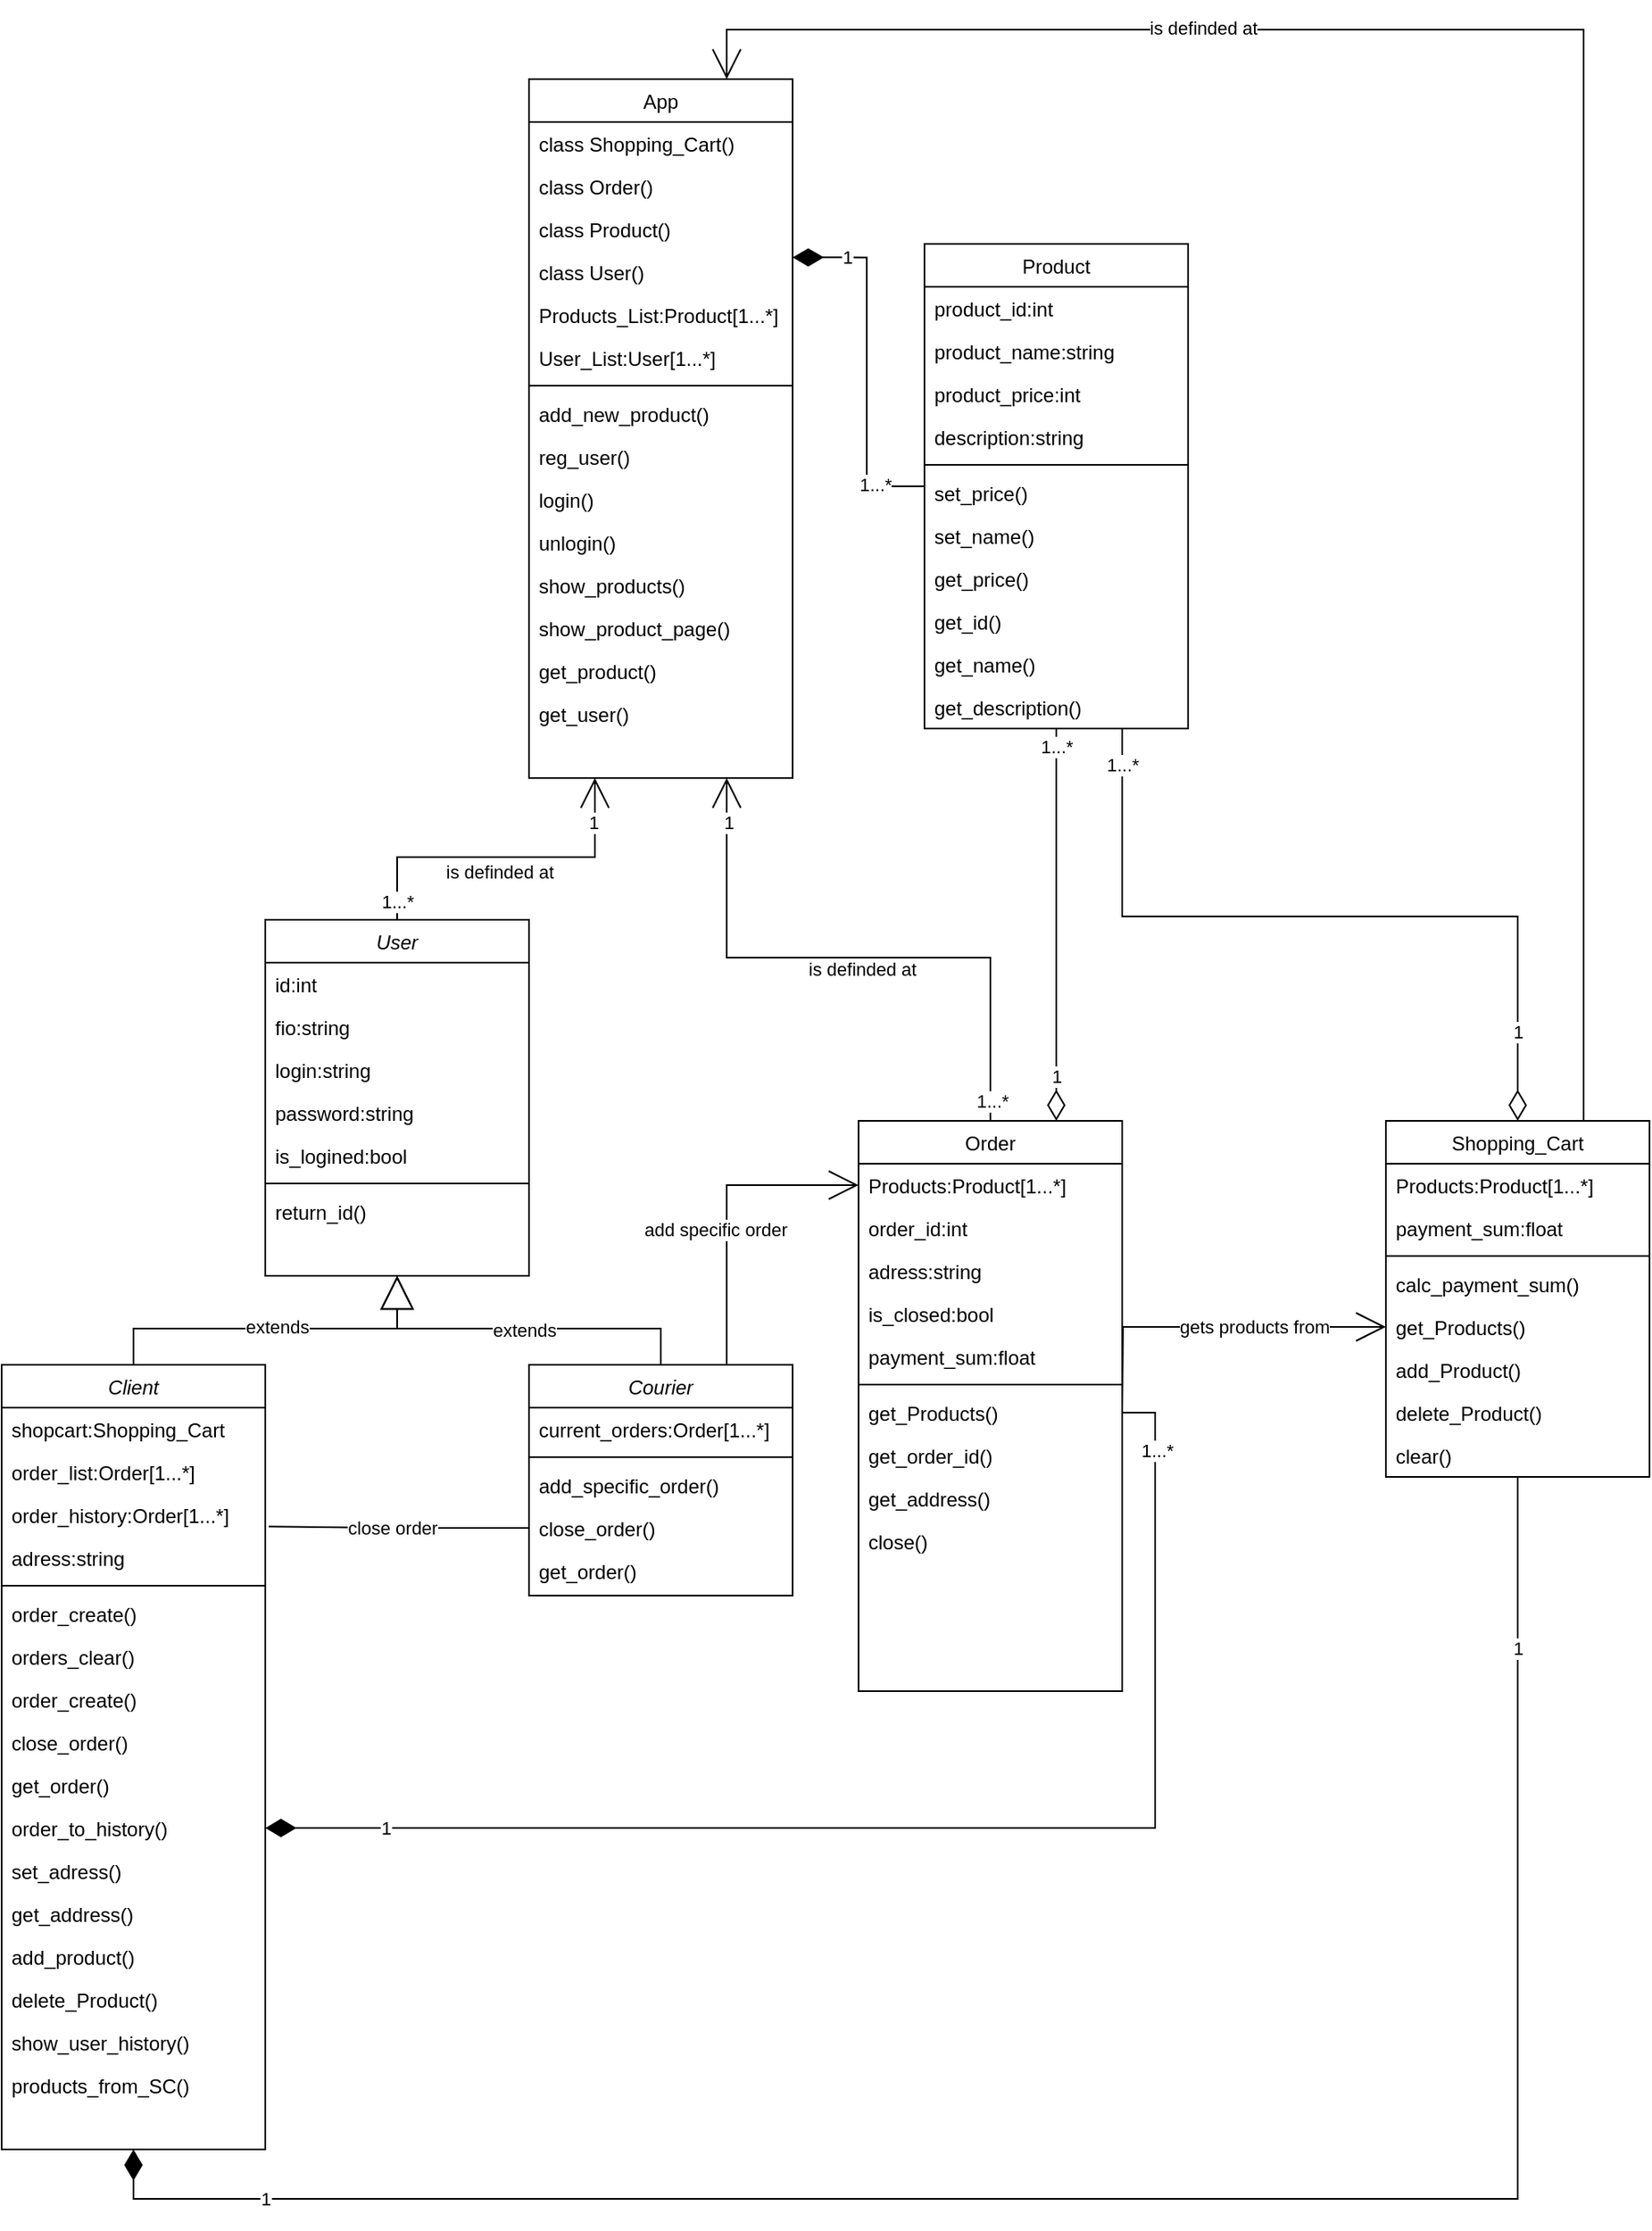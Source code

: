 <mxfile version="22.0.4" type="github">
  <diagram id="C5RBs43oDa-KdzZeNtuy" name="Page-1">
    <mxGraphModel dx="2261" dy="1927" grid="1" gridSize="10" guides="1" tooltips="1" connect="1" arrows="1" fold="1" page="1" pageScale="1" pageWidth="827" pageHeight="1169" math="0" shadow="0">
      <root>
        <mxCell id="WIyWlLk6GJQsqaUBKTNV-0" />
        <mxCell id="WIyWlLk6GJQsqaUBKTNV-1" parent="WIyWlLk6GJQsqaUBKTNV-0" />
        <mxCell id="B8_ikGDVAbb1fkvd0sHW-10" style="edgeStyle=orthogonalEdgeStyle;rounded=0;orthogonalLoop=1;jettySize=auto;html=1;exitX=0.5;exitY=0;exitDx=0;exitDy=0;entryX=0.25;entryY=1;entryDx=0;entryDy=0;endArrow=open;endFill=0;endSize=16;" parent="WIyWlLk6GJQsqaUBKTNV-1" source="zkfFHV4jXpPFQw0GAbJ--0" target="zkfFHV4jXpPFQw0GAbJ--17" edge="1">
          <mxGeometry relative="1" as="geometry" />
        </mxCell>
        <mxCell id="B8_ikGDVAbb1fkvd0sHW-15" value="1" style="edgeLabel;html=1;align=center;verticalAlign=middle;resizable=0;points=[];" parent="B8_ikGDVAbb1fkvd0sHW-10" vertex="1" connectable="0">
          <mxGeometry x="0.925" y="1" relative="1" as="geometry">
            <mxPoint y="19" as="offset" />
          </mxGeometry>
        </mxCell>
        <mxCell id="B8_ikGDVAbb1fkvd0sHW-17" value="1...*" style="edgeLabel;html=1;align=center;verticalAlign=middle;resizable=0;points=[];" parent="B8_ikGDVAbb1fkvd0sHW-10" vertex="1" connectable="0">
          <mxGeometry x="-0.893" relative="1" as="geometry">
            <mxPoint as="offset" />
          </mxGeometry>
        </mxCell>
        <mxCell id="zkfFHV4jXpPFQw0GAbJ--0" value="User" style="swimlane;fontStyle=2;align=center;verticalAlign=top;childLayout=stackLayout;horizontal=1;startSize=26;horizontalStack=0;resizeParent=1;resizeLast=0;collapsible=1;marginBottom=0;rounded=0;shadow=0;strokeWidth=1;" parent="WIyWlLk6GJQsqaUBKTNV-1" vertex="1">
          <mxGeometry x="120" y="120" width="160" height="216" as="geometry">
            <mxRectangle x="230" y="140" width="160" height="26" as="alternateBounds" />
          </mxGeometry>
        </mxCell>
        <mxCell id="zkfFHV4jXpPFQw0GAbJ--2" value="id:int" style="text;align=left;verticalAlign=top;spacingLeft=4;spacingRight=4;overflow=hidden;rotatable=0;points=[[0,0.5],[1,0.5]];portConstraint=eastwest;rounded=0;shadow=0;html=0;" parent="zkfFHV4jXpPFQw0GAbJ--0" vertex="1">
          <mxGeometry y="26" width="160" height="26" as="geometry" />
        </mxCell>
        <mxCell id="B8_ikGDVAbb1fkvd0sHW-63" value="fio:string" style="text;align=left;verticalAlign=top;spacingLeft=4;spacingRight=4;overflow=hidden;rotatable=0;points=[[0,0.5],[1,0.5]];portConstraint=eastwest;rounded=0;shadow=0;html=0;" parent="zkfFHV4jXpPFQw0GAbJ--0" vertex="1">
          <mxGeometry y="52" width="160" height="26" as="geometry" />
        </mxCell>
        <mxCell id="B8_ikGDVAbb1fkvd0sHW-65" value="login:string" style="text;align=left;verticalAlign=top;spacingLeft=4;spacingRight=4;overflow=hidden;rotatable=0;points=[[0,0.5],[1,0.5]];portConstraint=eastwest;rounded=0;shadow=0;html=0;" parent="zkfFHV4jXpPFQw0GAbJ--0" vertex="1">
          <mxGeometry y="78" width="160" height="26" as="geometry" />
        </mxCell>
        <mxCell id="B8_ikGDVAbb1fkvd0sHW-64" value="password:string" style="text;align=left;verticalAlign=top;spacingLeft=4;spacingRight=4;overflow=hidden;rotatable=0;points=[[0,0.5],[1,0.5]];portConstraint=eastwest;rounded=0;shadow=0;html=0;" parent="zkfFHV4jXpPFQw0GAbJ--0" vertex="1">
          <mxGeometry y="104" width="160" height="26" as="geometry" />
        </mxCell>
        <mxCell id="B8_ikGDVAbb1fkvd0sHW-66" value="is_logined:bool" style="text;align=left;verticalAlign=top;spacingLeft=4;spacingRight=4;overflow=hidden;rotatable=0;points=[[0,0.5],[1,0.5]];portConstraint=eastwest;rounded=0;shadow=0;html=0;" parent="zkfFHV4jXpPFQw0GAbJ--0" vertex="1">
          <mxGeometry y="130" width="160" height="26" as="geometry" />
        </mxCell>
        <mxCell id="zkfFHV4jXpPFQw0GAbJ--4" value="" style="line;html=1;strokeWidth=1;align=left;verticalAlign=middle;spacingTop=-1;spacingLeft=3;spacingRight=3;rotatable=0;labelPosition=right;points=[];portConstraint=eastwest;" parent="zkfFHV4jXpPFQw0GAbJ--0" vertex="1">
          <mxGeometry y="156" width="160" height="8" as="geometry" />
        </mxCell>
        <mxCell id="zkfFHV4jXpPFQw0GAbJ--5" value="return_id()" style="text;align=left;verticalAlign=top;spacingLeft=4;spacingRight=4;overflow=hidden;rotatable=0;points=[[0,0.5],[1,0.5]];portConstraint=eastwest;" parent="zkfFHV4jXpPFQw0GAbJ--0" vertex="1">
          <mxGeometry y="164" width="160" height="26" as="geometry" />
        </mxCell>
        <mxCell id="zkfFHV4jXpPFQw0GAbJ--17" value="App" style="swimlane;fontStyle=0;align=center;verticalAlign=top;childLayout=stackLayout;horizontal=1;startSize=26;horizontalStack=0;resizeParent=1;resizeLast=0;collapsible=1;marginBottom=0;rounded=0;shadow=0;strokeWidth=1;" parent="WIyWlLk6GJQsqaUBKTNV-1" vertex="1">
          <mxGeometry x="280" y="-390" width="160" height="424" as="geometry">
            <mxRectangle x="550" y="140" width="160" height="26" as="alternateBounds" />
          </mxGeometry>
        </mxCell>
        <mxCell id="B8_ikGDVAbb1fkvd0sHW-5" value="class Shopping_Cart()" style="text;align=left;verticalAlign=top;spacingLeft=4;spacingRight=4;overflow=hidden;rotatable=0;points=[[0,0.5],[1,0.5]];portConstraint=eastwest;" parent="zkfFHV4jXpPFQw0GAbJ--17" vertex="1">
          <mxGeometry y="26" width="160" height="26" as="geometry" />
        </mxCell>
        <mxCell id="zkfFHV4jXpPFQw0GAbJ--22" value="class Order()" style="text;align=left;verticalAlign=top;spacingLeft=4;spacingRight=4;overflow=hidden;rotatable=0;points=[[0,0.5],[1,0.5]];portConstraint=eastwest;rounded=0;shadow=0;html=0;" parent="zkfFHV4jXpPFQw0GAbJ--17" vertex="1">
          <mxGeometry y="52" width="160" height="26" as="geometry" />
        </mxCell>
        <mxCell id="B8_ikGDVAbb1fkvd0sHW-7" value="class Product()" style="text;align=left;verticalAlign=top;spacingLeft=4;spacingRight=4;overflow=hidden;rotatable=0;points=[[0,0.5],[1,0.5]];portConstraint=eastwest;rounded=0;shadow=0;html=0;" parent="zkfFHV4jXpPFQw0GAbJ--17" vertex="1">
          <mxGeometry y="78" width="160" height="26" as="geometry" />
        </mxCell>
        <mxCell id="B8_ikGDVAbb1fkvd0sHW-8" value="class User()" style="text;align=left;verticalAlign=top;spacingLeft=4;spacingRight=4;overflow=hidden;rotatable=0;points=[[0,0.5],[1,0.5]];portConstraint=eastwest;rounded=0;shadow=0;html=0;" parent="zkfFHV4jXpPFQw0GAbJ--17" vertex="1">
          <mxGeometry y="104" width="160" height="26" as="geometry" />
        </mxCell>
        <mxCell id="B8_ikGDVAbb1fkvd0sHW-28" value="Products_List:Product[1...*]" style="text;align=left;verticalAlign=top;spacingLeft=4;spacingRight=4;overflow=hidden;rotatable=0;points=[[0,0.5],[1,0.5]];portConstraint=eastwest;rounded=0;shadow=0;html=0;" parent="zkfFHV4jXpPFQw0GAbJ--17" vertex="1">
          <mxGeometry y="130" width="160" height="26" as="geometry" />
        </mxCell>
        <mxCell id="B8_ikGDVAbb1fkvd0sHW-31" value="User_List:User[1...*]" style="text;align=left;verticalAlign=top;spacingLeft=4;spacingRight=4;overflow=hidden;rotatable=0;points=[[0,0.5],[1,0.5]];portConstraint=eastwest;rounded=0;shadow=0;html=0;" parent="zkfFHV4jXpPFQw0GAbJ--17" vertex="1">
          <mxGeometry y="156" width="160" height="26" as="geometry" />
        </mxCell>
        <mxCell id="zkfFHV4jXpPFQw0GAbJ--23" value="" style="line;html=1;strokeWidth=1;align=left;verticalAlign=middle;spacingTop=-1;spacingLeft=3;spacingRight=3;rotatable=0;labelPosition=right;points=[];portConstraint=eastwest;" parent="zkfFHV4jXpPFQw0GAbJ--17" vertex="1">
          <mxGeometry y="182" width="160" height="8" as="geometry" />
        </mxCell>
        <mxCell id="zkfFHV4jXpPFQw0GAbJ--24" value="add_new_product()" style="text;align=left;verticalAlign=top;spacingLeft=4;spacingRight=4;overflow=hidden;rotatable=0;points=[[0,0.5],[1,0.5]];portConstraint=eastwest;" parent="zkfFHV4jXpPFQw0GAbJ--17" vertex="1">
          <mxGeometry y="190" width="160" height="26" as="geometry" />
        </mxCell>
        <mxCell id="B8_ikGDVAbb1fkvd0sHW-86" value="reg_user()" style="text;align=left;verticalAlign=top;spacingLeft=4;spacingRight=4;overflow=hidden;rotatable=0;points=[[0,0.5],[1,0.5]];portConstraint=eastwest;" parent="zkfFHV4jXpPFQw0GAbJ--17" vertex="1">
          <mxGeometry y="216" width="160" height="26" as="geometry" />
        </mxCell>
        <mxCell id="B8_ikGDVAbb1fkvd0sHW-78" value="login()" style="text;align=left;verticalAlign=top;spacingLeft=4;spacingRight=4;overflow=hidden;rotatable=0;points=[[0,0.5],[1,0.5]];portConstraint=eastwest;" parent="zkfFHV4jXpPFQw0GAbJ--17" vertex="1">
          <mxGeometry y="242" width="160" height="26" as="geometry" />
        </mxCell>
        <mxCell id="3c8CafPtWmcre8WRal2y-1" value="unlogin()" style="text;align=left;verticalAlign=top;spacingLeft=4;spacingRight=4;overflow=hidden;rotatable=0;points=[[0,0.5],[1,0.5]];portConstraint=eastwest;" vertex="1" parent="zkfFHV4jXpPFQw0GAbJ--17">
          <mxGeometry y="268" width="160" height="26" as="geometry" />
        </mxCell>
        <mxCell id="B8_ikGDVAbb1fkvd0sHW-79" value="show_products()" style="text;align=left;verticalAlign=top;spacingLeft=4;spacingRight=4;overflow=hidden;rotatable=0;points=[[0,0.5],[1,0.5]];portConstraint=eastwest;" parent="zkfFHV4jXpPFQw0GAbJ--17" vertex="1">
          <mxGeometry y="294" width="160" height="26" as="geometry" />
        </mxCell>
        <mxCell id="3c8CafPtWmcre8WRal2y-2" value="show_product_page()" style="text;align=left;verticalAlign=top;spacingLeft=4;spacingRight=4;overflow=hidden;rotatable=0;points=[[0,0.5],[1,0.5]];portConstraint=eastwest;" vertex="1" parent="zkfFHV4jXpPFQw0GAbJ--17">
          <mxGeometry y="320" width="160" height="26" as="geometry" />
        </mxCell>
        <mxCell id="OMT4Jzc-BV6IobhORvSo-9" value="get_product()" style="text;align=left;verticalAlign=top;spacingLeft=4;spacingRight=4;overflow=hidden;rotatable=0;points=[[0,0.5],[1,0.5]];portConstraint=eastwest;" parent="zkfFHV4jXpPFQw0GAbJ--17" vertex="1">
          <mxGeometry y="346" width="160" height="26" as="geometry" />
        </mxCell>
        <mxCell id="B8_ikGDVAbb1fkvd0sHW-89" value="get_user()" style="text;align=left;verticalAlign=top;spacingLeft=4;spacingRight=4;overflow=hidden;rotatable=0;points=[[0,0.5],[1,0.5]];portConstraint=eastwest;" parent="zkfFHV4jXpPFQw0GAbJ--17" vertex="1">
          <mxGeometry y="372" width="160" height="26" as="geometry" />
        </mxCell>
        <mxCell id="B8_ikGDVAbb1fkvd0sHW-0" style="edgeStyle=orthogonalEdgeStyle;rounded=0;orthogonalLoop=1;jettySize=auto;html=1;exitX=0.5;exitY=0;exitDx=0;exitDy=0;entryX=0.5;entryY=1;entryDx=0;entryDy=0;endArrow=block;endFill=0;endSize=18;" parent="WIyWlLk6GJQsqaUBKTNV-1" source="Hy8D1FEmnAMoE5ZinH2g-0" target="zkfFHV4jXpPFQw0GAbJ--0" edge="1">
          <mxGeometry relative="1" as="geometry" />
        </mxCell>
        <mxCell id="B8_ikGDVAbb1fkvd0sHW-2" value="extends" style="edgeLabel;html=1;align=center;verticalAlign=middle;resizable=0;points=[];" parent="B8_ikGDVAbb1fkvd0sHW-0" vertex="1" connectable="0">
          <mxGeometry x="0.018" y="1" relative="1" as="geometry">
            <mxPoint as="offset" />
          </mxGeometry>
        </mxCell>
        <mxCell id="Hy8D1FEmnAMoE5ZinH2g-0" value="Client" style="swimlane;fontStyle=2;align=center;verticalAlign=top;childLayout=stackLayout;horizontal=1;startSize=26;horizontalStack=0;resizeParent=1;resizeLast=0;collapsible=1;marginBottom=0;rounded=0;shadow=0;strokeWidth=1;" parent="WIyWlLk6GJQsqaUBKTNV-1" vertex="1">
          <mxGeometry x="-40" y="390" width="160" height="476" as="geometry">
            <mxRectangle x="230" y="140" width="160" height="26" as="alternateBounds" />
          </mxGeometry>
        </mxCell>
        <mxCell id="B8_ikGDVAbb1fkvd0sHW-6" value="shopcart:Shopping_Cart" style="text;align=left;verticalAlign=top;spacingLeft=4;spacingRight=4;overflow=hidden;rotatable=0;points=[[0,0.5],[1,0.5]];portConstraint=eastwest;" parent="Hy8D1FEmnAMoE5ZinH2g-0" vertex="1">
          <mxGeometry y="26" width="160" height="26" as="geometry" />
        </mxCell>
        <mxCell id="B8_ikGDVAbb1fkvd0sHW-13" value="order_list:Order[1...*]" style="text;align=left;verticalAlign=top;spacingLeft=4;spacingRight=4;overflow=hidden;rotatable=0;points=[[0,0.5],[1,0.5]];portConstraint=eastwest;rounded=0;shadow=0;html=0;" parent="Hy8D1FEmnAMoE5ZinH2g-0" vertex="1">
          <mxGeometry y="52" width="160" height="26" as="geometry" />
        </mxCell>
        <mxCell id="B8_ikGDVAbb1fkvd0sHW-75" value="order_history:Order[1...*]" style="text;align=left;verticalAlign=top;spacingLeft=4;spacingRight=4;overflow=hidden;rotatable=0;points=[[0,0.5],[1,0.5]];portConstraint=eastwest;rounded=0;shadow=0;html=0;" parent="Hy8D1FEmnAMoE5ZinH2g-0" vertex="1">
          <mxGeometry y="78" width="160" height="26" as="geometry" />
        </mxCell>
        <mxCell id="B8_ikGDVAbb1fkvd0sHW-91" value="adress:string" style="text;align=left;verticalAlign=top;spacingLeft=4;spacingRight=4;overflow=hidden;rotatable=0;points=[[0,0.5],[1,0.5]];portConstraint=eastwest;rounded=0;shadow=0;html=0;" parent="Hy8D1FEmnAMoE5ZinH2g-0" vertex="1">
          <mxGeometry y="104" width="160" height="26" as="geometry" />
        </mxCell>
        <mxCell id="Hy8D1FEmnAMoE5ZinH2g-2" value="" style="line;html=1;strokeWidth=1;align=left;verticalAlign=middle;spacingTop=-1;spacingLeft=3;spacingRight=3;rotatable=0;labelPosition=right;points=[];portConstraint=eastwest;" parent="Hy8D1FEmnAMoE5ZinH2g-0" vertex="1">
          <mxGeometry y="130" width="160" height="8" as="geometry" />
        </mxCell>
        <mxCell id="B8_ikGDVAbb1fkvd0sHW-56" value="order_create()" style="text;align=left;verticalAlign=top;spacingLeft=4;spacingRight=4;overflow=hidden;rotatable=0;points=[[0,0.5],[1,0.5]];portConstraint=eastwest;" parent="Hy8D1FEmnAMoE5ZinH2g-0" vertex="1">
          <mxGeometry y="138" width="160" height="26" as="geometry" />
        </mxCell>
        <mxCell id="B8_ikGDVAbb1fkvd0sHW-55" value="orders_clear()" style="text;align=left;verticalAlign=top;spacingLeft=4;spacingRight=4;overflow=hidden;rotatable=0;points=[[0,0.5],[1,0.5]];portConstraint=eastwest;" parent="Hy8D1FEmnAMoE5ZinH2g-0" vertex="1">
          <mxGeometry y="164" width="160" height="26" as="geometry" />
        </mxCell>
        <mxCell id="B8_ikGDVAbb1fkvd0sHW-61" value="order_create()" style="text;align=left;verticalAlign=top;spacingLeft=4;spacingRight=4;overflow=hidden;rotatable=0;points=[[0,0.5],[1,0.5]];portConstraint=eastwest;" parent="Hy8D1FEmnAMoE5ZinH2g-0" vertex="1">
          <mxGeometry y="190" width="160" height="26" as="geometry" />
        </mxCell>
        <mxCell id="OMT4Jzc-BV6IobhORvSo-0" value="close_order()" style="text;align=left;verticalAlign=top;spacingLeft=4;spacingRight=4;overflow=hidden;rotatable=0;points=[[0,0.5],[1,0.5]];portConstraint=eastwest;" parent="Hy8D1FEmnAMoE5ZinH2g-0" vertex="1">
          <mxGeometry y="216" width="160" height="26" as="geometry" />
        </mxCell>
        <mxCell id="OMT4Jzc-BV6IobhORvSo-5" value="get_order()" style="text;align=left;verticalAlign=top;spacingLeft=4;spacingRight=4;overflow=hidden;rotatable=0;points=[[0,0.5],[1,0.5]];portConstraint=eastwest;" parent="Hy8D1FEmnAMoE5ZinH2g-0" vertex="1">
          <mxGeometry y="242" width="160" height="26" as="geometry" />
        </mxCell>
        <mxCell id="B8_ikGDVAbb1fkvd0sHW-76" value="order_to_history()" style="text;align=left;verticalAlign=top;spacingLeft=4;spacingRight=4;overflow=hidden;rotatable=0;points=[[0,0.5],[1,0.5]];portConstraint=eastwest;" parent="Hy8D1FEmnAMoE5ZinH2g-0" vertex="1">
          <mxGeometry y="268" width="160" height="26" as="geometry" />
        </mxCell>
        <mxCell id="B8_ikGDVAbb1fkvd0sHW-92" value="set_adress()" style="text;align=left;verticalAlign=top;spacingLeft=4;spacingRight=4;overflow=hidden;rotatable=0;points=[[0,0.5],[1,0.5]];portConstraint=eastwest;rounded=0;shadow=0;html=0;" parent="Hy8D1FEmnAMoE5ZinH2g-0" vertex="1">
          <mxGeometry y="294" width="160" height="26" as="geometry" />
        </mxCell>
        <mxCell id="B8_ikGDVAbb1fkvd0sHW-93" value="get_address()" style="text;align=left;verticalAlign=top;spacingLeft=4;spacingRight=4;overflow=hidden;rotatable=0;points=[[0,0.5],[1,0.5]];portConstraint=eastwest;" parent="Hy8D1FEmnAMoE5ZinH2g-0" vertex="1">
          <mxGeometry y="320" width="160" height="26" as="geometry" />
        </mxCell>
        <mxCell id="OMT4Jzc-BV6IobhORvSo-12" value="add_product()" style="text;align=left;verticalAlign=top;spacingLeft=4;spacingRight=4;overflow=hidden;rotatable=0;points=[[0,0.5],[1,0.5]];portConstraint=eastwest;" parent="Hy8D1FEmnAMoE5ZinH2g-0" vertex="1">
          <mxGeometry y="346" width="160" height="26" as="geometry" />
        </mxCell>
        <mxCell id="OMT4Jzc-BV6IobhORvSo-21" value="delete_Product()" style="text;align=left;verticalAlign=top;spacingLeft=4;spacingRight=4;overflow=hidden;rotatable=0;points=[[0,0.5],[1,0.5]];portConstraint=eastwest;" parent="Hy8D1FEmnAMoE5ZinH2g-0" vertex="1">
          <mxGeometry y="372" width="160" height="26" as="geometry" />
        </mxCell>
        <mxCell id="B8_ikGDVAbb1fkvd0sHW-88" value="show_user_history()" style="text;align=left;verticalAlign=top;spacingLeft=4;spacingRight=4;overflow=hidden;rotatable=0;points=[[0,0.5],[1,0.5]];portConstraint=eastwest;" parent="Hy8D1FEmnAMoE5ZinH2g-0" vertex="1">
          <mxGeometry y="398" width="160" height="26" as="geometry" />
        </mxCell>
        <mxCell id="OMT4Jzc-BV6IobhORvSo-14" value="products_from_SC()" style="text;align=left;verticalAlign=top;spacingLeft=4;spacingRight=4;overflow=hidden;rotatable=0;points=[[0,0.5],[1,0.5]];portConstraint=eastwest;" parent="Hy8D1FEmnAMoE5ZinH2g-0" vertex="1">
          <mxGeometry y="424" width="160" height="26" as="geometry" />
        </mxCell>
        <mxCell id="B8_ikGDVAbb1fkvd0sHW-1" style="edgeStyle=orthogonalEdgeStyle;rounded=0;orthogonalLoop=1;jettySize=auto;html=1;exitX=0.5;exitY=0;exitDx=0;exitDy=0;entryX=0.5;entryY=1;entryDx=0;entryDy=0;endArrow=block;endFill=0;endSize=18;" parent="WIyWlLk6GJQsqaUBKTNV-1" source="Hy8D1FEmnAMoE5ZinH2g-4" target="zkfFHV4jXpPFQw0GAbJ--0" edge="1">
          <mxGeometry relative="1" as="geometry" />
        </mxCell>
        <mxCell id="B8_ikGDVAbb1fkvd0sHW-84" style="edgeStyle=orthogonalEdgeStyle;rounded=0;orthogonalLoop=1;jettySize=auto;html=1;exitX=0.75;exitY=0;exitDx=0;exitDy=0;entryX=0;entryY=0.5;entryDx=0;entryDy=0;endArrow=open;endFill=0;endSize=16;" parent="WIyWlLk6GJQsqaUBKTNV-1" source="Hy8D1FEmnAMoE5ZinH2g-4" target="B8_ikGDVAbb1fkvd0sHW-32" edge="1">
          <mxGeometry relative="1" as="geometry" />
        </mxCell>
        <mxCell id="B8_ikGDVAbb1fkvd0sHW-85" value="add specific order" style="edgeLabel;html=1;align=center;verticalAlign=middle;resizable=0;points=[];" parent="B8_ikGDVAbb1fkvd0sHW-84" vertex="1" connectable="0">
          <mxGeometry x="0.119" y="-3" relative="1" as="geometry">
            <mxPoint x="-10" y="23" as="offset" />
          </mxGeometry>
        </mxCell>
        <mxCell id="Hy8D1FEmnAMoE5ZinH2g-4" value="Courier" style="swimlane;fontStyle=2;align=center;verticalAlign=top;childLayout=stackLayout;horizontal=1;startSize=26;horizontalStack=0;resizeParent=1;resizeLast=0;collapsible=1;marginBottom=0;rounded=0;shadow=0;strokeWidth=1;" parent="WIyWlLk6GJQsqaUBKTNV-1" vertex="1">
          <mxGeometry x="280" y="390" width="160" height="140" as="geometry">
            <mxRectangle x="230" y="140" width="160" height="26" as="alternateBounds" />
          </mxGeometry>
        </mxCell>
        <mxCell id="B8_ikGDVAbb1fkvd0sHW-59" value="current_orders:Order[1...*]" style="text;align=left;verticalAlign=top;spacingLeft=4;spacingRight=4;overflow=hidden;rotatable=0;points=[[0,0.5],[1,0.5]];portConstraint=eastwest;rounded=0;shadow=0;html=0;" parent="Hy8D1FEmnAMoE5ZinH2g-4" vertex="1">
          <mxGeometry y="26" width="160" height="26" as="geometry" />
        </mxCell>
        <mxCell id="Hy8D1FEmnAMoE5ZinH2g-6" value="" style="line;html=1;strokeWidth=1;align=left;verticalAlign=middle;spacingTop=-1;spacingLeft=3;spacingRight=3;rotatable=0;labelPosition=right;points=[];portConstraint=eastwest;" parent="Hy8D1FEmnAMoE5ZinH2g-4" vertex="1">
          <mxGeometry y="52" width="160" height="8" as="geometry" />
        </mxCell>
        <mxCell id="B8_ikGDVAbb1fkvd0sHW-58" value="add_specific_order()" style="text;align=left;verticalAlign=top;spacingLeft=4;spacingRight=4;overflow=hidden;rotatable=0;points=[[0,0.5],[1,0.5]];portConstraint=eastwest;" parent="Hy8D1FEmnAMoE5ZinH2g-4" vertex="1">
          <mxGeometry y="60" width="160" height="26" as="geometry" />
        </mxCell>
        <mxCell id="OMT4Jzc-BV6IobhORvSo-1" value="close_order()" style="text;align=left;verticalAlign=top;spacingLeft=4;spacingRight=4;overflow=hidden;rotatable=0;points=[[0,0.5],[1,0.5]];portConstraint=eastwest;" parent="Hy8D1FEmnAMoE5ZinH2g-4" vertex="1">
          <mxGeometry y="86" width="160" height="26" as="geometry" />
        </mxCell>
        <mxCell id="OMT4Jzc-BV6IobhORvSo-4" value="get_order()" style="text;align=left;verticalAlign=top;spacingLeft=4;spacingRight=4;overflow=hidden;rotatable=0;points=[[0,0.5],[1,0.5]];portConstraint=eastwest;" parent="Hy8D1FEmnAMoE5ZinH2g-4" vertex="1">
          <mxGeometry y="112" width="160" height="26" as="geometry" />
        </mxCell>
        <mxCell id="B8_ikGDVAbb1fkvd0sHW-9" style="edgeStyle=orthogonalEdgeStyle;rounded=0;orthogonalLoop=1;jettySize=auto;html=1;exitX=0.5;exitY=0;exitDx=0;exitDy=0;entryX=0.75;entryY=1;entryDx=0;entryDy=0;endArrow=open;endFill=0;strokeWidth=1;endSize=16;" parent="WIyWlLk6GJQsqaUBKTNV-1" source="Hy8D1FEmnAMoE5ZinH2g-9" target="zkfFHV4jXpPFQw0GAbJ--17" edge="1">
          <mxGeometry relative="1" as="geometry" />
        </mxCell>
        <mxCell id="B8_ikGDVAbb1fkvd0sHW-14" value="1" style="edgeLabel;html=1;align=center;verticalAlign=middle;resizable=0;points=[];" parent="B8_ikGDVAbb1fkvd0sHW-9" vertex="1" connectable="0">
          <mxGeometry x="0.947" y="-1" relative="1" as="geometry">
            <mxPoint y="17" as="offset" />
          </mxGeometry>
        </mxCell>
        <mxCell id="B8_ikGDVAbb1fkvd0sHW-16" value="1...*" style="edgeLabel;html=1;align=center;verticalAlign=middle;resizable=0;points=[];" parent="B8_ikGDVAbb1fkvd0sHW-9" vertex="1" connectable="0">
          <mxGeometry x="-0.934" y="-1" relative="1" as="geometry">
            <mxPoint as="offset" />
          </mxGeometry>
        </mxCell>
        <mxCell id="B8_ikGDVAbb1fkvd0sHW-23" style="edgeStyle=orthogonalEdgeStyle;rounded=0;orthogonalLoop=1;jettySize=auto;html=1;exitX=0.5;exitY=1;exitDx=0;exitDy=0;endArrow=diamondThin;endFill=0;endSize=16;entryX=0.75;entryY=0;entryDx=0;entryDy=0;" parent="WIyWlLk6GJQsqaUBKTNV-1" source="Hy8D1FEmnAMoE5ZinH2g-17" target="Hy8D1FEmnAMoE5ZinH2g-9" edge="1">
          <mxGeometry relative="1" as="geometry">
            <mxPoint x="690" y="180" as="targetPoint" />
          </mxGeometry>
        </mxCell>
        <mxCell id="B8_ikGDVAbb1fkvd0sHW-24" value="1...*" style="edgeLabel;html=1;align=center;verticalAlign=middle;resizable=0;points=[];" parent="B8_ikGDVAbb1fkvd0sHW-23" vertex="1" connectable="0">
          <mxGeometry x="-0.908" relative="1" as="geometry">
            <mxPoint as="offset" />
          </mxGeometry>
        </mxCell>
        <mxCell id="B8_ikGDVAbb1fkvd0sHW-25" value="1" style="edgeLabel;html=1;align=center;verticalAlign=middle;resizable=0;points=[];" parent="B8_ikGDVAbb1fkvd0sHW-23" vertex="1" connectable="0">
          <mxGeometry x="0.771" relative="1" as="geometry">
            <mxPoint as="offset" />
          </mxGeometry>
        </mxCell>
        <mxCell id="Hy8D1FEmnAMoE5ZinH2g-9" value="Order" style="swimlane;fontStyle=0;align=center;verticalAlign=top;childLayout=stackLayout;horizontal=1;startSize=26;horizontalStack=0;resizeParent=1;resizeLast=0;collapsible=1;marginBottom=0;rounded=0;shadow=0;strokeWidth=1;" parent="WIyWlLk6GJQsqaUBKTNV-1" vertex="1">
          <mxGeometry x="480" y="242" width="160" height="346" as="geometry">
            <mxRectangle x="550" y="140" width="160" height="26" as="alternateBounds" />
          </mxGeometry>
        </mxCell>
        <mxCell id="B8_ikGDVAbb1fkvd0sHW-32" value="Products:Product[1...*]" style="text;align=left;verticalAlign=top;spacingLeft=4;spacingRight=4;overflow=hidden;rotatable=0;points=[[0,0.5],[1,0.5]];portConstraint=eastwest;rounded=0;shadow=0;html=0;" parent="Hy8D1FEmnAMoE5ZinH2g-9" vertex="1">
          <mxGeometry y="26" width="160" height="26" as="geometry" />
        </mxCell>
        <mxCell id="Hy8D1FEmnAMoE5ZinH2g-10" value="order_id:int" style="text;align=left;verticalAlign=top;spacingLeft=4;spacingRight=4;overflow=hidden;rotatable=0;points=[[0,0.5],[1,0.5]];portConstraint=eastwest;rounded=0;shadow=0;html=0;" parent="Hy8D1FEmnAMoE5ZinH2g-9" vertex="1">
          <mxGeometry y="52" width="160" height="26" as="geometry" />
        </mxCell>
        <mxCell id="B8_ikGDVAbb1fkvd0sHW-51" value="adress:string" style="text;align=left;verticalAlign=top;spacingLeft=4;spacingRight=4;overflow=hidden;rotatable=0;points=[[0,0.5],[1,0.5]];portConstraint=eastwest;rounded=0;shadow=0;html=0;" parent="Hy8D1FEmnAMoE5ZinH2g-9" vertex="1">
          <mxGeometry y="78" width="160" height="26" as="geometry" />
        </mxCell>
        <mxCell id="OMT4Jzc-BV6IobhORvSo-2" value="is_closed:bool" style="text;align=left;verticalAlign=top;spacingLeft=4;spacingRight=4;overflow=hidden;rotatable=0;points=[[0,0.5],[1,0.5]];portConstraint=eastwest;rounded=0;shadow=0;html=0;" parent="Hy8D1FEmnAMoE5ZinH2g-9" vertex="1">
          <mxGeometry y="104" width="160" height="26" as="geometry" />
        </mxCell>
        <mxCell id="OMT4Jzc-BV6IobhORvSo-17" value="payment_sum:float" style="text;align=left;verticalAlign=top;spacingLeft=4;spacingRight=4;overflow=hidden;rotatable=0;points=[[0,0.5],[1,0.5]];portConstraint=eastwest;rounded=0;shadow=0;html=0;" parent="Hy8D1FEmnAMoE5ZinH2g-9" vertex="1">
          <mxGeometry y="130" width="160" height="26" as="geometry" />
        </mxCell>
        <mxCell id="Hy8D1FEmnAMoE5ZinH2g-11" value="" style="line;html=1;strokeWidth=1;align=left;verticalAlign=middle;spacingTop=-1;spacingLeft=3;spacingRight=3;rotatable=0;labelPosition=right;points=[];portConstraint=eastwest;" parent="Hy8D1FEmnAMoE5ZinH2g-9" vertex="1">
          <mxGeometry y="156" width="160" height="8" as="geometry" />
        </mxCell>
        <mxCell id="B8_ikGDVAbb1fkvd0sHW-50" value="get_Products()" style="text;align=left;verticalAlign=top;spacingLeft=4;spacingRight=4;overflow=hidden;rotatable=0;points=[[0,0.5],[1,0.5]];portConstraint=eastwest;" parent="Hy8D1FEmnAMoE5ZinH2g-9" vertex="1">
          <mxGeometry y="164" width="160" height="26" as="geometry" />
        </mxCell>
        <mxCell id="B8_ikGDVAbb1fkvd0sHW-62" value="get_order_id()" style="text;align=left;verticalAlign=top;spacingLeft=4;spacingRight=4;overflow=hidden;rotatable=0;points=[[0,0.5],[1,0.5]];portConstraint=eastwest;" parent="Hy8D1FEmnAMoE5ZinH2g-9" vertex="1">
          <mxGeometry y="190" width="160" height="26" as="geometry" />
        </mxCell>
        <mxCell id="B8_ikGDVAbb1fkvd0sHW-90" value="get_address()" style="text;align=left;verticalAlign=top;spacingLeft=4;spacingRight=4;overflow=hidden;rotatable=0;points=[[0,0.5],[1,0.5]];portConstraint=eastwest;" parent="Hy8D1FEmnAMoE5ZinH2g-9" vertex="1">
          <mxGeometry y="216" width="160" height="26" as="geometry" />
        </mxCell>
        <mxCell id="OMT4Jzc-BV6IobhORvSo-15" value="close()" style="text;align=left;verticalAlign=top;spacingLeft=4;spacingRight=4;overflow=hidden;rotatable=0;points=[[0,0.5],[1,0.5]];portConstraint=eastwest;" parent="Hy8D1FEmnAMoE5ZinH2g-9" vertex="1">
          <mxGeometry y="242" width="160" height="26" as="geometry" />
        </mxCell>
        <mxCell id="B8_ikGDVAbb1fkvd0sHW-42" style="edgeStyle=orthogonalEdgeStyle;rounded=0;orthogonalLoop=1;jettySize=auto;html=1;exitX=0.5;exitY=1;exitDx=0;exitDy=0;entryX=0.5;entryY=1;entryDx=0;entryDy=0;endArrow=diamondThin;endFill=1;endSize=16;" parent="WIyWlLk6GJQsqaUBKTNV-1" source="Hy8D1FEmnAMoE5ZinH2g-13" target="Hy8D1FEmnAMoE5ZinH2g-0" edge="1">
          <mxGeometry relative="1" as="geometry" />
        </mxCell>
        <mxCell id="B8_ikGDVAbb1fkvd0sHW-43" value="1" style="edgeLabel;html=1;align=center;verticalAlign=middle;resizable=0;points=[];" parent="B8_ikGDVAbb1fkvd0sHW-42" vertex="1" connectable="0">
          <mxGeometry x="0.832" relative="1" as="geometry">
            <mxPoint as="offset" />
          </mxGeometry>
        </mxCell>
        <mxCell id="B8_ikGDVAbb1fkvd0sHW-44" value="1" style="edgeLabel;html=1;align=center;verticalAlign=middle;resizable=0;points=[];" parent="B8_ikGDVAbb1fkvd0sHW-42" vertex="1" connectable="0">
          <mxGeometry x="-0.842" relative="1" as="geometry">
            <mxPoint as="offset" />
          </mxGeometry>
        </mxCell>
        <mxCell id="B8_ikGDVAbb1fkvd0sHW-53" style="edgeStyle=orthogonalEdgeStyle;rounded=0;orthogonalLoop=1;jettySize=auto;html=1;exitX=0.75;exitY=0;exitDx=0;exitDy=0;entryX=0.75;entryY=0;entryDx=0;entryDy=0;endArrow=open;endFill=0;endSize=16;" parent="WIyWlLk6GJQsqaUBKTNV-1" source="Hy8D1FEmnAMoE5ZinH2g-13" target="zkfFHV4jXpPFQw0GAbJ--17" edge="1">
          <mxGeometry relative="1" as="geometry" />
        </mxCell>
        <mxCell id="B8_ikGDVAbb1fkvd0sHW-81" value="is definded at" style="edgeLabel;html=1;align=center;verticalAlign=middle;resizable=0;points=[];" parent="B8_ikGDVAbb1fkvd0sHW-53" vertex="1" connectable="0">
          <mxGeometry x="0.474" y="-1" relative="1" as="geometry">
            <mxPoint as="offset" />
          </mxGeometry>
        </mxCell>
        <mxCell id="Hy8D1FEmnAMoE5ZinH2g-13" value="Shopping_Cart" style="swimlane;fontStyle=0;align=center;verticalAlign=top;childLayout=stackLayout;horizontal=1;startSize=26;horizontalStack=0;resizeParent=1;resizeLast=0;collapsible=1;marginBottom=0;rounded=0;shadow=0;strokeWidth=1;" parent="WIyWlLk6GJQsqaUBKTNV-1" vertex="1">
          <mxGeometry x="800" y="242" width="160" height="216" as="geometry">
            <mxRectangle x="550" y="140" width="160" height="26" as="alternateBounds" />
          </mxGeometry>
        </mxCell>
        <mxCell id="B8_ikGDVAbb1fkvd0sHW-33" value="Products:Product[1...*]" style="text;align=left;verticalAlign=top;spacingLeft=4;spacingRight=4;overflow=hidden;rotatable=0;points=[[0,0.5],[1,0.5]];portConstraint=eastwest;rounded=0;shadow=0;html=0;" parent="Hy8D1FEmnAMoE5ZinH2g-13" vertex="1">
          <mxGeometry y="26" width="160" height="26" as="geometry" />
        </mxCell>
        <mxCell id="B8_ikGDVAbb1fkvd0sHW-45" value="payment_sum:float" style="text;align=left;verticalAlign=top;spacingLeft=4;spacingRight=4;overflow=hidden;rotatable=0;points=[[0,0.5],[1,0.5]];portConstraint=eastwest;rounded=0;shadow=0;html=0;" parent="Hy8D1FEmnAMoE5ZinH2g-13" vertex="1">
          <mxGeometry y="52" width="160" height="26" as="geometry" />
        </mxCell>
        <mxCell id="Hy8D1FEmnAMoE5ZinH2g-15" value="" style="line;html=1;strokeWidth=1;align=left;verticalAlign=middle;spacingTop=-1;spacingLeft=3;spacingRight=3;rotatable=0;labelPosition=right;points=[];portConstraint=eastwest;" parent="Hy8D1FEmnAMoE5ZinH2g-13" vertex="1">
          <mxGeometry y="78" width="160" height="8" as="geometry" />
        </mxCell>
        <mxCell id="Hy8D1FEmnAMoE5ZinH2g-16" value="calc_payment_sum()" style="text;align=left;verticalAlign=top;spacingLeft=4;spacingRight=4;overflow=hidden;rotatable=0;points=[[0,0.5],[1,0.5]];portConstraint=eastwest;" parent="Hy8D1FEmnAMoE5ZinH2g-13" vertex="1">
          <mxGeometry y="86" width="160" height="26" as="geometry" />
        </mxCell>
        <mxCell id="B8_ikGDVAbb1fkvd0sHW-46" value="get_Products()" style="text;align=left;verticalAlign=top;spacingLeft=4;spacingRight=4;overflow=hidden;rotatable=0;points=[[0,0.5],[1,0.5]];portConstraint=eastwest;" parent="Hy8D1FEmnAMoE5ZinH2g-13" vertex="1">
          <mxGeometry y="112" width="160" height="26" as="geometry" />
        </mxCell>
        <mxCell id="B8_ikGDVAbb1fkvd0sHW-74" value="add_Product()" style="text;align=left;verticalAlign=top;spacingLeft=4;spacingRight=4;overflow=hidden;rotatable=0;points=[[0,0.5],[1,0.5]];portConstraint=eastwest;" parent="Hy8D1FEmnAMoE5ZinH2g-13" vertex="1">
          <mxGeometry y="138" width="160" height="26" as="geometry" />
        </mxCell>
        <mxCell id="OMT4Jzc-BV6IobhORvSo-20" value="delete_Product()" style="text;align=left;verticalAlign=top;spacingLeft=4;spacingRight=4;overflow=hidden;rotatable=0;points=[[0,0.5],[1,0.5]];portConstraint=eastwest;" parent="Hy8D1FEmnAMoE5ZinH2g-13" vertex="1">
          <mxGeometry y="164" width="160" height="26" as="geometry" />
        </mxCell>
        <mxCell id="OMT4Jzc-BV6IobhORvSo-19" value="clear()" style="text;align=left;verticalAlign=top;spacingLeft=4;spacingRight=4;overflow=hidden;rotatable=0;points=[[0,0.5],[1,0.5]];portConstraint=eastwest;" parent="Hy8D1FEmnAMoE5ZinH2g-13" vertex="1">
          <mxGeometry y="190" width="160" height="26" as="geometry" />
        </mxCell>
        <mxCell id="Hy8D1FEmnAMoE5ZinH2g-17" value="Product" style="swimlane;fontStyle=0;align=center;verticalAlign=top;childLayout=stackLayout;horizontal=1;startSize=26;horizontalStack=0;resizeParent=1;resizeLast=0;collapsible=1;marginBottom=0;rounded=0;shadow=0;strokeWidth=1;" parent="WIyWlLk6GJQsqaUBKTNV-1" vertex="1">
          <mxGeometry x="520" y="-290" width="160" height="294" as="geometry">
            <mxRectangle x="550" y="140" width="160" height="26" as="alternateBounds" />
          </mxGeometry>
        </mxCell>
        <mxCell id="Hy8D1FEmnAMoE5ZinH2g-18" value="product_id:int" style="text;align=left;verticalAlign=top;spacingLeft=4;spacingRight=4;overflow=hidden;rotatable=0;points=[[0,0.5],[1,0.5]];portConstraint=eastwest;rounded=0;shadow=0;html=0;" parent="Hy8D1FEmnAMoE5ZinH2g-17" vertex="1">
          <mxGeometry y="26" width="160" height="26" as="geometry" />
        </mxCell>
        <mxCell id="B8_ikGDVAbb1fkvd0sHW-67" value="product_name:string" style="text;align=left;verticalAlign=top;spacingLeft=4;spacingRight=4;overflow=hidden;rotatable=0;points=[[0,0.5],[1,0.5]];portConstraint=eastwest;rounded=0;shadow=0;html=0;" parent="Hy8D1FEmnAMoE5ZinH2g-17" vertex="1">
          <mxGeometry y="52" width="160" height="26" as="geometry" />
        </mxCell>
        <mxCell id="B8_ikGDVAbb1fkvd0sHW-68" value="product_price:int" style="text;align=left;verticalAlign=top;spacingLeft=4;spacingRight=4;overflow=hidden;rotatable=0;points=[[0,0.5],[1,0.5]];portConstraint=eastwest;rounded=0;shadow=0;html=0;" parent="Hy8D1FEmnAMoE5ZinH2g-17" vertex="1">
          <mxGeometry y="78" width="160" height="26" as="geometry" />
        </mxCell>
        <mxCell id="B8_ikGDVAbb1fkvd0sHW-72" value="description:string" style="text;align=left;verticalAlign=top;spacingLeft=4;spacingRight=4;overflow=hidden;rotatable=0;points=[[0,0.5],[1,0.5]];portConstraint=eastwest;rounded=0;shadow=0;html=0;" parent="Hy8D1FEmnAMoE5ZinH2g-17" vertex="1">
          <mxGeometry y="104" width="160" height="26" as="geometry" />
        </mxCell>
        <mxCell id="Hy8D1FEmnAMoE5ZinH2g-19" value="" style="line;html=1;strokeWidth=1;align=left;verticalAlign=middle;spacingTop=-1;spacingLeft=3;spacingRight=3;rotatable=0;labelPosition=right;points=[];portConstraint=eastwest;" parent="Hy8D1FEmnAMoE5ZinH2g-17" vertex="1">
          <mxGeometry y="130" width="160" height="8" as="geometry" />
        </mxCell>
        <mxCell id="Hy8D1FEmnAMoE5ZinH2g-20" value="set_price()" style="text;align=left;verticalAlign=top;spacingLeft=4;spacingRight=4;overflow=hidden;rotatable=0;points=[[0,0.5],[1,0.5]];portConstraint=eastwest;" parent="Hy8D1FEmnAMoE5ZinH2g-17" vertex="1">
          <mxGeometry y="138" width="160" height="26" as="geometry" />
        </mxCell>
        <mxCell id="OMT4Jzc-BV6IobhORvSo-13" value="set_name()" style="text;align=left;verticalAlign=top;spacingLeft=4;spacingRight=4;overflow=hidden;rotatable=0;points=[[0,0.5],[1,0.5]];portConstraint=eastwest;" parent="Hy8D1FEmnAMoE5ZinH2g-17" vertex="1">
          <mxGeometry y="164" width="160" height="26" as="geometry" />
        </mxCell>
        <mxCell id="B8_ikGDVAbb1fkvd0sHW-69" value="get_price()" style="text;align=left;verticalAlign=top;spacingLeft=4;spacingRight=4;overflow=hidden;rotatable=0;points=[[0,0.5],[1,0.5]];portConstraint=eastwest;" parent="Hy8D1FEmnAMoE5ZinH2g-17" vertex="1">
          <mxGeometry y="190" width="160" height="26" as="geometry" />
        </mxCell>
        <mxCell id="B8_ikGDVAbb1fkvd0sHW-70" value="get_id()" style="text;align=left;verticalAlign=top;spacingLeft=4;spacingRight=4;overflow=hidden;rotatable=0;points=[[0,0.5],[1,0.5]];portConstraint=eastwest;" parent="Hy8D1FEmnAMoE5ZinH2g-17" vertex="1">
          <mxGeometry y="216" width="160" height="26" as="geometry" />
        </mxCell>
        <mxCell id="B8_ikGDVAbb1fkvd0sHW-71" value="get_name()" style="text;align=left;verticalAlign=top;spacingLeft=4;spacingRight=4;overflow=hidden;rotatable=0;points=[[0,0.5],[1,0.5]];portConstraint=eastwest;" parent="Hy8D1FEmnAMoE5ZinH2g-17" vertex="1">
          <mxGeometry y="242" width="160" height="26" as="geometry" />
        </mxCell>
        <mxCell id="B8_ikGDVAbb1fkvd0sHW-73" value="get_description()" style="text;align=left;verticalAlign=top;spacingLeft=4;spacingRight=4;overflow=hidden;rotatable=0;points=[[0,0.5],[1,0.5]];portConstraint=eastwest;" parent="Hy8D1FEmnAMoE5ZinH2g-17" vertex="1">
          <mxGeometry y="268" width="160" height="26" as="geometry" />
        </mxCell>
        <mxCell id="B8_ikGDVAbb1fkvd0sHW-3" value="extends" style="edgeLabel;html=1;align=center;verticalAlign=middle;resizable=0;points=[];" parent="WIyWlLk6GJQsqaUBKTNV-1" vertex="1" connectable="0">
          <mxGeometry x="132.143" y="380" as="geometry">
            <mxPoint x="145" y="-11" as="offset" />
          </mxGeometry>
        </mxCell>
        <mxCell id="B8_ikGDVAbb1fkvd0sHW-11" style="edgeStyle=orthogonalEdgeStyle;rounded=0;orthogonalLoop=1;jettySize=auto;html=1;endArrow=diamondThin;endFill=1;endSize=16;exitX=1;exitY=0.5;exitDx=0;exitDy=0;entryX=1;entryY=0.5;entryDx=0;entryDy=0;" parent="WIyWlLk6GJQsqaUBKTNV-1" source="B8_ikGDVAbb1fkvd0sHW-50" target="B8_ikGDVAbb1fkvd0sHW-76" edge="1">
          <mxGeometry relative="1" as="geometry">
            <mxPoint x="640" y="445" as="sourcePoint" />
            <mxPoint x="190" y="670" as="targetPoint" />
          </mxGeometry>
        </mxCell>
        <mxCell id="B8_ikGDVAbb1fkvd0sHW-18" value="1" style="edgeLabel;html=1;align=center;verticalAlign=middle;resizable=0;points=[];" parent="B8_ikGDVAbb1fkvd0sHW-11" vertex="1" connectable="0">
          <mxGeometry x="0.821" relative="1" as="geometry">
            <mxPoint as="offset" />
          </mxGeometry>
        </mxCell>
        <mxCell id="B8_ikGDVAbb1fkvd0sHW-19" value="1...*" style="edgeLabel;html=1;align=center;verticalAlign=middle;resizable=0;points=[];" parent="B8_ikGDVAbb1fkvd0sHW-11" vertex="1" connectable="0">
          <mxGeometry x="-0.895" y="1" relative="1" as="geometry">
            <mxPoint as="offset" />
          </mxGeometry>
        </mxCell>
        <mxCell id="B8_ikGDVAbb1fkvd0sHW-26" style="edgeStyle=orthogonalEdgeStyle;rounded=0;orthogonalLoop=1;jettySize=auto;html=1;exitX=0;exitY=0.5;exitDx=0;exitDy=0;entryX=1;entryY=0.16;entryDx=0;entryDy=0;entryPerimeter=0;endArrow=diamondThin;endFill=1;endSize=16;" parent="WIyWlLk6GJQsqaUBKTNV-1" source="Hy8D1FEmnAMoE5ZinH2g-17" target="B8_ikGDVAbb1fkvd0sHW-8" edge="1">
          <mxGeometry relative="1" as="geometry" />
        </mxCell>
        <mxCell id="B8_ikGDVAbb1fkvd0sHW-29" value="1" style="edgeLabel;html=1;align=center;verticalAlign=middle;resizable=0;points=[];" parent="B8_ikGDVAbb1fkvd0sHW-26" vertex="1" connectable="0">
          <mxGeometry x="0.774" relative="1" as="geometry">
            <mxPoint x="8" as="offset" />
          </mxGeometry>
        </mxCell>
        <mxCell id="B8_ikGDVAbb1fkvd0sHW-30" value="1...*" style="edgeLabel;html=1;align=center;verticalAlign=middle;resizable=0;points=[];" parent="B8_ikGDVAbb1fkvd0sHW-26" vertex="1" connectable="0">
          <mxGeometry x="-0.728" y="-1" relative="1" as="geometry">
            <mxPoint as="offset" />
          </mxGeometry>
        </mxCell>
        <mxCell id="B8_ikGDVAbb1fkvd0sHW-34" style="edgeStyle=orthogonalEdgeStyle;rounded=0;orthogonalLoop=1;jettySize=auto;html=1;endArrow=diamondThin;endFill=0;endSize=16;entryX=0.5;entryY=0;entryDx=0;entryDy=0;exitX=0.75;exitY=1;exitDx=0;exitDy=0;" parent="WIyWlLk6GJQsqaUBKTNV-1" source="Hy8D1FEmnAMoE5ZinH2g-17" target="Hy8D1FEmnAMoE5ZinH2g-13" edge="1">
          <mxGeometry relative="1" as="geometry">
            <mxPoint x="660" y="10" as="sourcePoint" />
            <mxPoint x="660" y="242" as="targetPoint" />
          </mxGeometry>
        </mxCell>
        <mxCell id="B8_ikGDVAbb1fkvd0sHW-35" value="1...*" style="edgeLabel;html=1;align=center;verticalAlign=middle;resizable=0;points=[];" parent="B8_ikGDVAbb1fkvd0sHW-34" vertex="1" connectable="0">
          <mxGeometry x="-0.908" relative="1" as="geometry">
            <mxPoint as="offset" />
          </mxGeometry>
        </mxCell>
        <mxCell id="B8_ikGDVAbb1fkvd0sHW-36" value="1" style="edgeLabel;html=1;align=center;verticalAlign=middle;resizable=0;points=[];" parent="B8_ikGDVAbb1fkvd0sHW-34" vertex="1" connectable="0">
          <mxGeometry x="0.771" relative="1" as="geometry">
            <mxPoint as="offset" />
          </mxGeometry>
        </mxCell>
        <mxCell id="B8_ikGDVAbb1fkvd0sHW-38" style="edgeStyle=orthogonalEdgeStyle;rounded=0;orthogonalLoop=1;jettySize=auto;html=1;endArrow=open;endFill=0;entryX=0;entryY=0.5;entryDx=0;entryDy=0;endSize=16;exitX=1;exitY=0.5;exitDx=0;exitDy=0;" parent="WIyWlLk6GJQsqaUBKTNV-1" target="B8_ikGDVAbb1fkvd0sHW-46" edge="1">
          <mxGeometry relative="1" as="geometry">
            <mxPoint x="680" y="341.091" as="targetPoint" />
            <mxPoint x="640" y="419" as="sourcePoint" />
          </mxGeometry>
        </mxCell>
        <mxCell id="B8_ikGDVAbb1fkvd0sHW-80" value="gets products from" style="edgeLabel;html=1;align=center;verticalAlign=middle;resizable=0;points=[];" parent="B8_ikGDVAbb1fkvd0sHW-38" vertex="1" connectable="0">
          <mxGeometry x="-0.361" y="-1" relative="1" as="geometry">
            <mxPoint x="64" y="-1" as="offset" />
          </mxGeometry>
        </mxCell>
        <mxCell id="B8_ikGDVAbb1fkvd0sHW-82" value="is definded at" style="edgeLabel;html=1;align=center;verticalAlign=middle;resizable=0;points=[];" parent="WIyWlLk6GJQsqaUBKTNV-1" vertex="1" connectable="0">
          <mxGeometry x="680.005" y="-261.053" as="geometry">
            <mxPoint x="-198" y="411" as="offset" />
          </mxGeometry>
        </mxCell>
        <mxCell id="B8_ikGDVAbb1fkvd0sHW-83" value="is definded at" style="edgeLabel;html=1;align=center;verticalAlign=middle;resizable=0;points=[];" parent="WIyWlLk6GJQsqaUBKTNV-1" vertex="1" connectable="0">
          <mxGeometry x="460.005" y="-320.003" as="geometry">
            <mxPoint x="-198" y="411" as="offset" />
          </mxGeometry>
        </mxCell>
        <mxCell id="OMT4Jzc-BV6IobhORvSo-7" style="edgeStyle=orthogonalEdgeStyle;rounded=0;orthogonalLoop=1;jettySize=auto;html=1;exitX=0;exitY=0.5;exitDx=0;exitDy=0;entryX=1.013;entryY=0.775;entryDx=0;entryDy=0;entryPerimeter=0;endArrow=none;endFill=0;" parent="WIyWlLk6GJQsqaUBKTNV-1" source="OMT4Jzc-BV6IobhORvSo-1" target="B8_ikGDVAbb1fkvd0sHW-75" edge="1">
          <mxGeometry relative="1" as="geometry" />
        </mxCell>
        <mxCell id="OMT4Jzc-BV6IobhORvSo-8" value="close order" style="edgeLabel;html=1;align=center;verticalAlign=middle;resizable=0;points=[];" parent="OMT4Jzc-BV6IobhORvSo-7" vertex="1" connectable="0">
          <mxGeometry x="0.057" y="1" relative="1" as="geometry">
            <mxPoint as="offset" />
          </mxGeometry>
        </mxCell>
      </root>
    </mxGraphModel>
  </diagram>
</mxfile>
